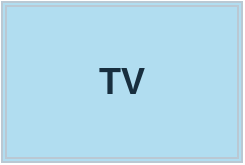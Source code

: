 <mxfile version="21.3.8" type="github">
  <diagram name="第 1 页" id="mwjbd0DWXr3cBy_Mdmfu">
    <mxGraphModel dx="1376" dy="735" grid="1" gridSize="10" guides="1" tooltips="1" connect="1" arrows="1" fold="1" page="1" pageScale="1" pageWidth="827" pageHeight="1169" math="0" shadow="0">
      <root>
        <mxCell id="0" />
        <mxCell id="1" parent="0" />
        <mxCell id="80c4YwfRIevlo3T5H2QM-1" value="&lt;font style=&quot;font-size: 18px;&quot;&gt;&lt;b&gt;TV&lt;/b&gt;&lt;/font&gt;" style="shape=ext;double=1;rounded=0;whiteSpace=wrap;html=1;labelBackgroundColor=none;fillColor=#B1DDF0;strokeColor=#BAC8D3;fontColor=#182E3E;" vertex="1" parent="1">
          <mxGeometry x="80" y="320" width="120" height="80" as="geometry" />
        </mxCell>
      </root>
    </mxGraphModel>
  </diagram>
</mxfile>
